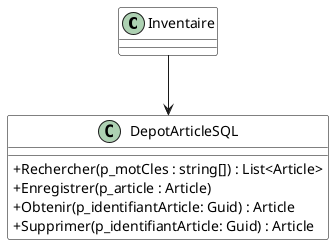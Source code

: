 @startuml DIP_v01

skinparam classAttributeIconSize 0
skinparam class {
    BackgroundColor White
    BorderColor #000
}
allowmixing
' skinparam linetype ortho

Inventaire --> DepotArticleSQL

class Inventaire {

}

class DepotArticleSQL {
    + Rechercher(p_motCles : string[]) : List<Article>
    + Enregistrer(p_article : Article)
    + Obtenir(p_identifiantArticle: Guid) : Article
    + Supprimer(p_identifiantArticle: Guid) : Article
}

@enduml